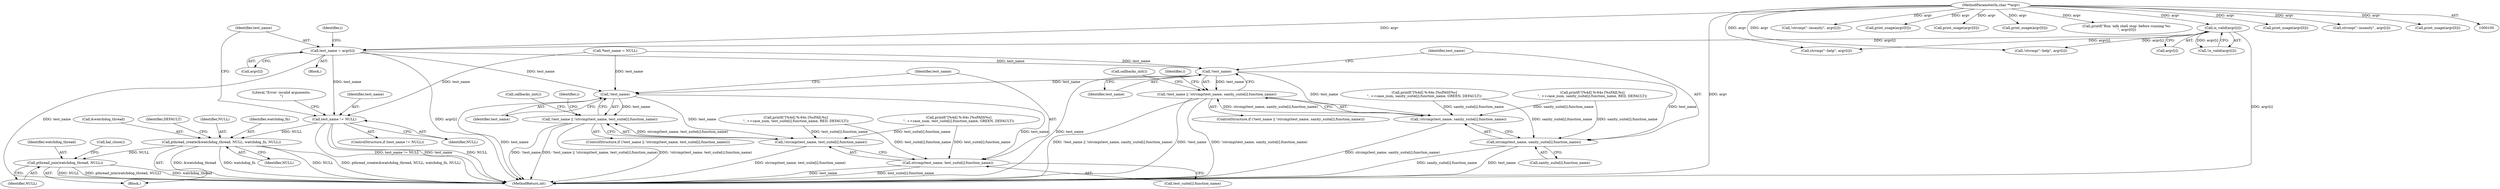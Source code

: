 digraph "0_Android_37c88107679d36c419572732b4af6e18bb2f7dce_5@array" {
"1000179" [label="(Call,test_name = argv[i])"];
"1000151" [label="(Call,is_valid(argv[i]))"];
"1000102" [label="(MethodParameterIn,char **argv)"];
"1000166" [label="(Call,test_name != NULL)"];
"1000297" [label="(Call,pthread_create(&watchdog_thread, NULL, watchdog_fn, NULL))"];
"1000498" [label="(Call,pthread_join(watchdog_thread, NULL))"];
"1000357" [label="(Call,!test_name)"];
"1000356" [label="(Call,!test_name || !strcmp(test_name, sanity_suite[i].function_name))"];
"1000359" [label="(Call,!strcmp(test_name, sanity_suite[i].function_name))"];
"1000360" [label="(Call,strcmp(test_name, sanity_suite[i].function_name))"];
"1000427" [label="(Call,!test_name)"];
"1000426" [label="(Call,!test_name || !strcmp(test_name, test_suite[i].function_name))"];
"1000429" [label="(Call,!strcmp(test_name, test_suite[i].function_name))"];
"1000430" [label="(Call,strcmp(test_name, test_suite[i].function_name))"];
"1000500" [label="(Identifier,NULL)"];
"1000438" [label="(Call,callbacks_init())"];
"1000362" [label="(Call,sanity_suite[i].function_name)"];
"1000180" [label="(Identifier,test_name)"];
"1000138" [label="(Call,!strcmp(\"--insanity\", argv[i]))"];
"1000105" [label="(Call,*test_name = NULL)"];
"1000353" [label="(Identifier,i)"];
"1000168" [label="(Identifier,NULL)"];
"1000103" [label="(Block,)"];
"1000504" [label="(MethodReturn,int)"];
"1000387" [label="(Call,printf(\"[%4d] %-64s [%sFAIL%s]\n\", ++case_num, sanity_suite[i].function_name, RED, DEFAULT))"];
"1000300" [label="(Identifier,NULL)"];
"1000359" [label="(Call,!strcmp(test_name, sanity_suite[i].function_name))"];
"1000301" [label="(Identifier,watchdog_fn)"];
"1000150" [label="(Call,!is_valid(argv[i]))"];
"1000151" [label="(Call,is_valid(argv[i]))"];
"1000206" [label="(Call,print_usage(argv[0]))"];
"1000254" [label="(Call,print_usage(argv[0]))"];
"1000124" [label="(Call,!strcmp(\"--help\", argv[i]))"];
"1000355" [label="(ControlStructure,if (!test_name || !strcmp(test_name, sanity_suite[i].function_name)))"];
"1000357" [label="(Call,!test_name)"];
"1000356" [label="(Call,!test_name || !strcmp(test_name, sanity_suite[i].function_name))"];
"1000165" [label="(ControlStructure,if (test_name != NULL))"];
"1000131" [label="(Call,print_usage(argv[0]))"];
"1000297" [label="(Call,pthread_create(&watchdog_thread, NULL, watchdog_fn, NULL))"];
"1000498" [label="(Call,pthread_join(watchdog_thread, NULL))"];
"1000425" [label="(ControlStructure,if (!test_name || !strcmp(test_name, test_suite[i].function_name)))"];
"1000298" [label="(Call,&watchdog_thread)"];
"1000122" [label="(Block,)"];
"1000305" [label="(Identifier,DEFAULT)"];
"1000187" [label="(Call,printf(\"Run 'adb shell stop' before running %s.\n\", argv[0]))"];
"1000152" [label="(Call,argv[i])"];
"1000431" [label="(Identifier,test_name)"];
"1000429" [label="(Call,!strcmp(test_name, test_suite[i].function_name))"];
"1000427" [label="(Call,!test_name)"];
"1000423" [label="(Identifier,i)"];
"1000102" [label="(MethodParameterIn,char **argv)"];
"1000125" [label="(Call,strcmp(\"--help\", argv[i]))"];
"1000158" [label="(Call,print_usage(argv[0]))"];
"1000368" [label="(Call,callbacks_init())"];
"1000139" [label="(Call,strcmp(\"--insanity\", argv[i]))"];
"1000372" [label="(Call,printf(\"[%4d] %-64s [%sPASS%s]\n\", ++case_num, sanity_suite[i].function_name, GREEN, DEFAULT))"];
"1000167" [label="(Identifier,test_name)"];
"1000461" [label="(Call,printf(\"[%4d] %-64s [%sFAIL%s]\n\", ++case_num, test_suite[i].function_name, RED, DEFAULT))"];
"1000360" [label="(Call,strcmp(test_name, sanity_suite[i].function_name))"];
"1000430" [label="(Call,strcmp(test_name, test_suite[i].function_name))"];
"1000446" [label="(Call,printf(\"[%4d] %-64s [%sPASS%s]\n\", ++case_num, test_suite[i].function_name, GREEN, DEFAULT))"];
"1000171" [label="(Literal,\"Error: invalid arguments.\n\")"];
"1000166" [label="(Call,test_name != NULL)"];
"1000501" [label="(Call,hal_close())"];
"1000499" [label="(Identifier,watchdog_thread)"];
"1000181" [label="(Call,argv[i])"];
"1000121" [label="(Identifier,i)"];
"1000302" [label="(Identifier,NULL)"];
"1000432" [label="(Call,test_suite[i].function_name)"];
"1000361" [label="(Identifier,test_name)"];
"1000179" [label="(Call,test_name = argv[i])"];
"1000428" [label="(Identifier,test_name)"];
"1000426" [label="(Call,!test_name || !strcmp(test_name, test_suite[i].function_name))"];
"1000172" [label="(Call,print_usage(argv[0]))"];
"1000358" [label="(Identifier,test_name)"];
"1000179" -> "1000122"  [label="AST: "];
"1000179" -> "1000181"  [label="CFG: "];
"1000180" -> "1000179"  [label="AST: "];
"1000181" -> "1000179"  [label="AST: "];
"1000121" -> "1000179"  [label="CFG: "];
"1000179" -> "1000504"  [label="DDG: argv[i]"];
"1000179" -> "1000504"  [label="DDG: test_name"];
"1000179" -> "1000166"  [label="DDG: test_name"];
"1000151" -> "1000179"  [label="DDG: argv[i]"];
"1000102" -> "1000179"  [label="DDG: argv"];
"1000179" -> "1000357"  [label="DDG: test_name"];
"1000179" -> "1000427"  [label="DDG: test_name"];
"1000151" -> "1000150"  [label="AST: "];
"1000151" -> "1000152"  [label="CFG: "];
"1000152" -> "1000151"  [label="AST: "];
"1000150" -> "1000151"  [label="CFG: "];
"1000151" -> "1000504"  [label="DDG: argv[i]"];
"1000151" -> "1000124"  [label="DDG: argv[i]"];
"1000151" -> "1000125"  [label="DDG: argv[i]"];
"1000151" -> "1000150"  [label="DDG: argv[i]"];
"1000102" -> "1000151"  [label="DDG: argv"];
"1000102" -> "1000100"  [label="AST: "];
"1000102" -> "1000504"  [label="DDG: argv"];
"1000102" -> "1000124"  [label="DDG: argv"];
"1000102" -> "1000125"  [label="DDG: argv"];
"1000102" -> "1000131"  [label="DDG: argv"];
"1000102" -> "1000138"  [label="DDG: argv"];
"1000102" -> "1000139"  [label="DDG: argv"];
"1000102" -> "1000158"  [label="DDG: argv"];
"1000102" -> "1000172"  [label="DDG: argv"];
"1000102" -> "1000187"  [label="DDG: argv"];
"1000102" -> "1000206"  [label="DDG: argv"];
"1000102" -> "1000254"  [label="DDG: argv"];
"1000166" -> "1000165"  [label="AST: "];
"1000166" -> "1000168"  [label="CFG: "];
"1000167" -> "1000166"  [label="AST: "];
"1000168" -> "1000166"  [label="AST: "];
"1000171" -> "1000166"  [label="CFG: "];
"1000180" -> "1000166"  [label="CFG: "];
"1000166" -> "1000504"  [label="DDG: NULL"];
"1000166" -> "1000504"  [label="DDG: test_name != NULL"];
"1000166" -> "1000504"  [label="DDG: test_name"];
"1000105" -> "1000166"  [label="DDG: test_name"];
"1000166" -> "1000297"  [label="DDG: NULL"];
"1000297" -> "1000103"  [label="AST: "];
"1000297" -> "1000302"  [label="CFG: "];
"1000298" -> "1000297"  [label="AST: "];
"1000300" -> "1000297"  [label="AST: "];
"1000301" -> "1000297"  [label="AST: "];
"1000302" -> "1000297"  [label="AST: "];
"1000305" -> "1000297"  [label="CFG: "];
"1000297" -> "1000504"  [label="DDG: &watchdog_thread"];
"1000297" -> "1000504"  [label="DDG: watchdog_fn"];
"1000297" -> "1000504"  [label="DDG: NULL"];
"1000297" -> "1000504"  [label="DDG: pthread_create(&watchdog_thread, NULL, watchdog_fn, NULL)"];
"1000297" -> "1000498"  [label="DDG: NULL"];
"1000498" -> "1000103"  [label="AST: "];
"1000498" -> "1000500"  [label="CFG: "];
"1000499" -> "1000498"  [label="AST: "];
"1000500" -> "1000498"  [label="AST: "];
"1000501" -> "1000498"  [label="CFG: "];
"1000498" -> "1000504"  [label="DDG: pthread_join(watchdog_thread, NULL)"];
"1000498" -> "1000504"  [label="DDG: watchdog_thread"];
"1000498" -> "1000504"  [label="DDG: NULL"];
"1000357" -> "1000356"  [label="AST: "];
"1000357" -> "1000358"  [label="CFG: "];
"1000358" -> "1000357"  [label="AST: "];
"1000361" -> "1000357"  [label="CFG: "];
"1000356" -> "1000357"  [label="CFG: "];
"1000357" -> "1000504"  [label="DDG: test_name"];
"1000357" -> "1000356"  [label="DDG: test_name"];
"1000105" -> "1000357"  [label="DDG: test_name"];
"1000357" -> "1000359"  [label="DDG: test_name"];
"1000357" -> "1000360"  [label="DDG: test_name"];
"1000357" -> "1000427"  [label="DDG: test_name"];
"1000356" -> "1000355"  [label="AST: "];
"1000356" -> "1000359"  [label="CFG: "];
"1000359" -> "1000356"  [label="AST: "];
"1000368" -> "1000356"  [label="CFG: "];
"1000353" -> "1000356"  [label="CFG: "];
"1000356" -> "1000504"  [label="DDG: !test_name || !strcmp(test_name, sanity_suite[i].function_name)"];
"1000356" -> "1000504"  [label="DDG: !test_name"];
"1000356" -> "1000504"  [label="DDG: !strcmp(test_name, sanity_suite[i].function_name)"];
"1000359" -> "1000356"  [label="DDG: strcmp(test_name, sanity_suite[i].function_name)"];
"1000359" -> "1000360"  [label="CFG: "];
"1000360" -> "1000359"  [label="AST: "];
"1000359" -> "1000504"  [label="DDG: strcmp(test_name, sanity_suite[i].function_name)"];
"1000372" -> "1000359"  [label="DDG: sanity_suite[i].function_name"];
"1000387" -> "1000359"  [label="DDG: sanity_suite[i].function_name"];
"1000360" -> "1000362"  [label="CFG: "];
"1000361" -> "1000360"  [label="AST: "];
"1000362" -> "1000360"  [label="AST: "];
"1000360" -> "1000504"  [label="DDG: test_name"];
"1000360" -> "1000504"  [label="DDG: sanity_suite[i].function_name"];
"1000372" -> "1000360"  [label="DDG: sanity_suite[i].function_name"];
"1000387" -> "1000360"  [label="DDG: sanity_suite[i].function_name"];
"1000427" -> "1000426"  [label="AST: "];
"1000427" -> "1000428"  [label="CFG: "];
"1000428" -> "1000427"  [label="AST: "];
"1000431" -> "1000427"  [label="CFG: "];
"1000426" -> "1000427"  [label="CFG: "];
"1000427" -> "1000504"  [label="DDG: test_name"];
"1000427" -> "1000426"  [label="DDG: test_name"];
"1000105" -> "1000427"  [label="DDG: test_name"];
"1000427" -> "1000429"  [label="DDG: test_name"];
"1000427" -> "1000430"  [label="DDG: test_name"];
"1000426" -> "1000425"  [label="AST: "];
"1000426" -> "1000429"  [label="CFG: "];
"1000429" -> "1000426"  [label="AST: "];
"1000438" -> "1000426"  [label="CFG: "];
"1000423" -> "1000426"  [label="CFG: "];
"1000426" -> "1000504"  [label="DDG: !test_name"];
"1000426" -> "1000504"  [label="DDG: !test_name || !strcmp(test_name, test_suite[i].function_name)"];
"1000426" -> "1000504"  [label="DDG: !strcmp(test_name, test_suite[i].function_name)"];
"1000429" -> "1000426"  [label="DDG: strcmp(test_name, test_suite[i].function_name)"];
"1000429" -> "1000430"  [label="CFG: "];
"1000430" -> "1000429"  [label="AST: "];
"1000429" -> "1000504"  [label="DDG: strcmp(test_name, test_suite[i].function_name)"];
"1000461" -> "1000429"  [label="DDG: test_suite[i].function_name"];
"1000446" -> "1000429"  [label="DDG: test_suite[i].function_name"];
"1000430" -> "1000432"  [label="CFG: "];
"1000431" -> "1000430"  [label="AST: "];
"1000432" -> "1000430"  [label="AST: "];
"1000430" -> "1000504"  [label="DDG: test_suite[i].function_name"];
"1000430" -> "1000504"  [label="DDG: test_name"];
"1000461" -> "1000430"  [label="DDG: test_suite[i].function_name"];
"1000446" -> "1000430"  [label="DDG: test_suite[i].function_name"];
}

